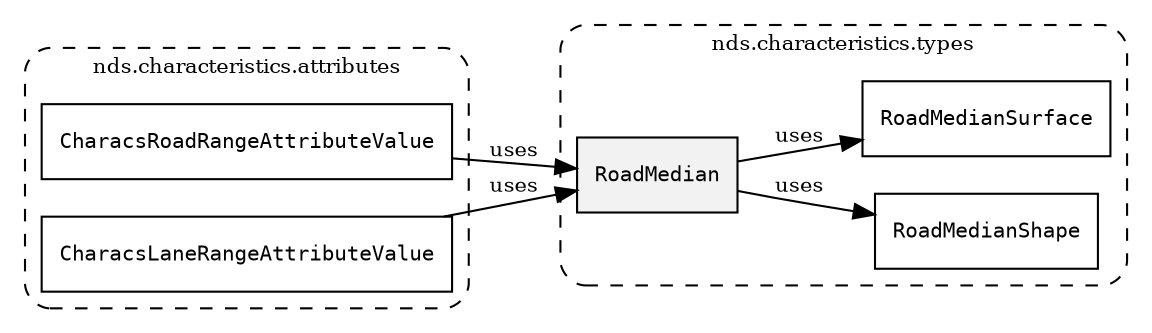 /**
 * This dot file creates symbol collaboration diagram for RoadMedian.
 */
digraph ZSERIO
{
    node [shape=box, fontsize=10];
    rankdir="LR";
    fontsize=10;
    tooltip="RoadMedian collaboration diagram";

    subgraph "cluster_nds.characteristics.types"
    {
        style="dashed, rounded";
        label="nds.characteristics.types";
        tooltip="Package nds.characteristics.types";
        href="../../../content/packages/nds.characteristics.types.html#Package-nds-characteristics-types";
        target="_parent";

        "RoadMedian" [style="filled", fillcolor="#0000000D", target="_parent", label=<<font face="monospace"><table align="center" border="0" cellspacing="0" cellpadding="0"><tr><td href="../../../content/packages/nds.characteristics.types.html#Structure-RoadMedian" title="Structure defined in nds.characteristics.types">RoadMedian</td></tr></table></font>>];
        "RoadMedianShape" [target="_parent", label=<<font face="monospace"><table align="center" border="0" cellspacing="0" cellpadding="0"><tr><td href="../../../content/packages/nds.characteristics.types.html#Enum-RoadMedianShape" title="Enum defined in nds.characteristics.types">RoadMedianShape</td></tr></table></font>>];
        "RoadMedianSurface" [target="_parent", label=<<font face="monospace"><table align="center" border="0" cellspacing="0" cellpadding="0"><tr><td href="../../../content/packages/nds.characteristics.types.html#Enum-RoadMedianSurface" title="Enum defined in nds.characteristics.types">RoadMedianSurface</td></tr></table></font>>];
    }

    subgraph "cluster_nds.characteristics.attributes"
    {
        style="dashed, rounded";
        label="nds.characteristics.attributes";
        tooltip="Package nds.characteristics.attributes";
        href="../../../content/packages/nds.characteristics.attributes.html#Package-nds-characteristics-attributes";
        target="_parent";

        "CharacsRoadRangeAttributeValue" [target="_parent", label=<<font face="monospace"><table align="center" border="0" cellspacing="0" cellpadding="0"><tr><td href="../../../content/packages/nds.characteristics.attributes.html#Choice-CharacsRoadRangeAttributeValue" title="Choice defined in nds.characteristics.attributes">CharacsRoadRangeAttributeValue</td></tr></table></font>>];
        "CharacsLaneRangeAttributeValue" [target="_parent", label=<<font face="monospace"><table align="center" border="0" cellspacing="0" cellpadding="0"><tr><td href="../../../content/packages/nds.characteristics.attributes.html#Choice-CharacsLaneRangeAttributeValue" title="Choice defined in nds.characteristics.attributes">CharacsLaneRangeAttributeValue</td></tr></table></font>>];
    }

    "RoadMedian" -> "RoadMedianShape" [label="uses", fontsize=10];
    "RoadMedian" -> "RoadMedianSurface" [label="uses", fontsize=10];
    "CharacsRoadRangeAttributeValue" -> "RoadMedian" [label="uses", fontsize=10];
    "CharacsLaneRangeAttributeValue" -> "RoadMedian" [label="uses", fontsize=10];
}
